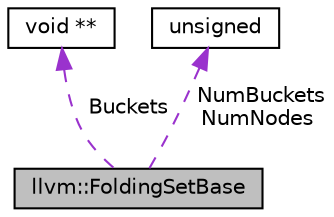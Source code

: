 digraph "llvm::FoldingSetBase"
{
 // LATEX_PDF_SIZE
  bgcolor="transparent";
  edge [fontname="Helvetica",fontsize="10",labelfontname="Helvetica",labelfontsize="10"];
  node [fontname="Helvetica",fontsize="10",shape="box"];
  Node1 [label="llvm::FoldingSetBase",height=0.2,width=0.4,color="black", fillcolor="grey75", style="filled", fontcolor="black",tooltip="FoldingSetBase - Implements the folding set functionality."];
  Node2 -> Node1 [dir="back",color="darkorchid3",fontsize="10",style="dashed",label=" Buckets" ,fontname="Helvetica"];
  Node2 [label="void **",height=0.2,width=0.4,color="black",tooltip=" "];
  Node3 -> Node1 [dir="back",color="darkorchid3",fontsize="10",style="dashed",label=" NumBuckets\nNumNodes" ,fontname="Helvetica"];
  Node3 [label="unsigned",height=0.2,width=0.4,color="black",URL="$classunsigned.html",tooltip=" "];
}
